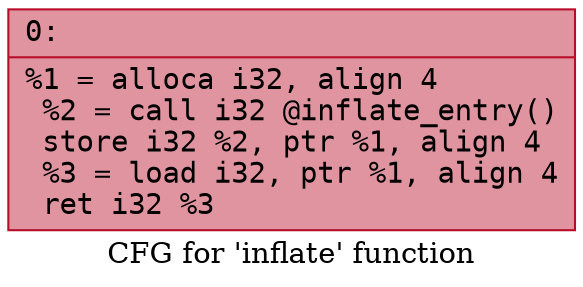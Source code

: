 digraph "CFG for 'inflate' function" {
	label="CFG for 'inflate' function";

	Node0x6000031c51d0 [shape=record,color="#b70d28ff", style=filled, fillcolor="#b70d2870" fontname="Courier",label="{0:\l|  %1 = alloca i32, align 4\l  %2 = call i32 @inflate_entry()\l  store i32 %2, ptr %1, align 4\l  %3 = load i32, ptr %1, align 4\l  ret i32 %3\l}"];
}
